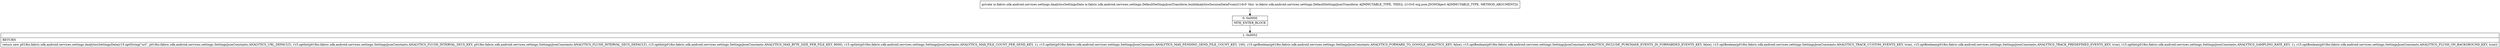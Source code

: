 digraph "CFG forio.fabric.sdk.android.services.settings.DefaultSettingsJsonTransform.buildAnalyticsSessionDataFrom(Lorg\/json\/JSONObject;)Lio\/fabric\/sdk\/android\/services\/settings\/AnalyticsSettingsData;" {
Node_0 [shape=record,label="{0\:\ 0x0000|MTH_ENTER_BLOCK\l}"];
Node_1 [shape=record,label="{1\:\ 0x0052|RETURN\l|return new p018io.fabric.sdk.android.services.settings.AnalyticsSettingsData(r15.optString(\"url\", p018io.fabric.sdk.android.services.settings.SettingsJsonConstants.ANALYTICS_URL_DEFAULT), r15.optInt(p018io.fabric.sdk.android.services.settings.SettingsJsonConstants.ANALYTICS_FLUSH_INTERVAL_SECS_KEY, p018io.fabric.sdk.android.services.settings.SettingsJsonConstants.ANALYTICS_FLUSH_INTERVAL_SECS_DEFAULT), r15.optInt(p018io.fabric.sdk.android.services.settings.SettingsJsonConstants.ANALYTICS_MAX_BYTE_SIZE_PER_FILE_KEY, 8000), r15.optInt(p018io.fabric.sdk.android.services.settings.SettingsJsonConstants.ANALYTICS_MAX_FILE_COUNT_PER_SEND_KEY, 1), r15.optInt(p018io.fabric.sdk.android.services.settings.SettingsJsonConstants.ANALYTICS_MAX_PENDING_SEND_FILE_COUNT_KEY, 100), r15.optBoolean(p018io.fabric.sdk.android.services.settings.SettingsJsonConstants.ANALYTICS_FORWARD_TO_GOOGLE_ANALYTICS_KEY, false), r15.optBoolean(p018io.fabric.sdk.android.services.settings.SettingsJsonConstants.ANALYTICS_INCLUDE_PURCHASE_EVENTS_IN_FORWARDED_EVENTS_KEY, false), r15.optBoolean(p018io.fabric.sdk.android.services.settings.SettingsJsonConstants.ANALYTICS_TRACK_CUSTOM_EVENTS_KEY, true), r15.optBoolean(p018io.fabric.sdk.android.services.settings.SettingsJsonConstants.ANALYTICS_TRACK_PREDEFINED_EVENTS_KEY, true), r15.optInt(p018io.fabric.sdk.android.services.settings.SettingsJsonConstants.ANALYTICS_SAMPLING_RATE_KEY, 1), r15.optBoolean(p018io.fabric.sdk.android.services.settings.SettingsJsonConstants.ANALYTICS_FLUSH_ON_BACKGROUND_KEY, true))\l}"];
MethodNode[shape=record,label="{private io.fabric.sdk.android.services.settings.AnalyticsSettingsData io.fabric.sdk.android.services.settings.DefaultSettingsJsonTransform.buildAnalyticsSessionDataFrom((r14v0 'this' io.fabric.sdk.android.services.settings.DefaultSettingsJsonTransform A[IMMUTABLE_TYPE, THIS]), (r15v0 org.json.JSONObject A[IMMUTABLE_TYPE, METHOD_ARGUMENT])) }"];
MethodNode -> Node_0;
Node_0 -> Node_1;
}

